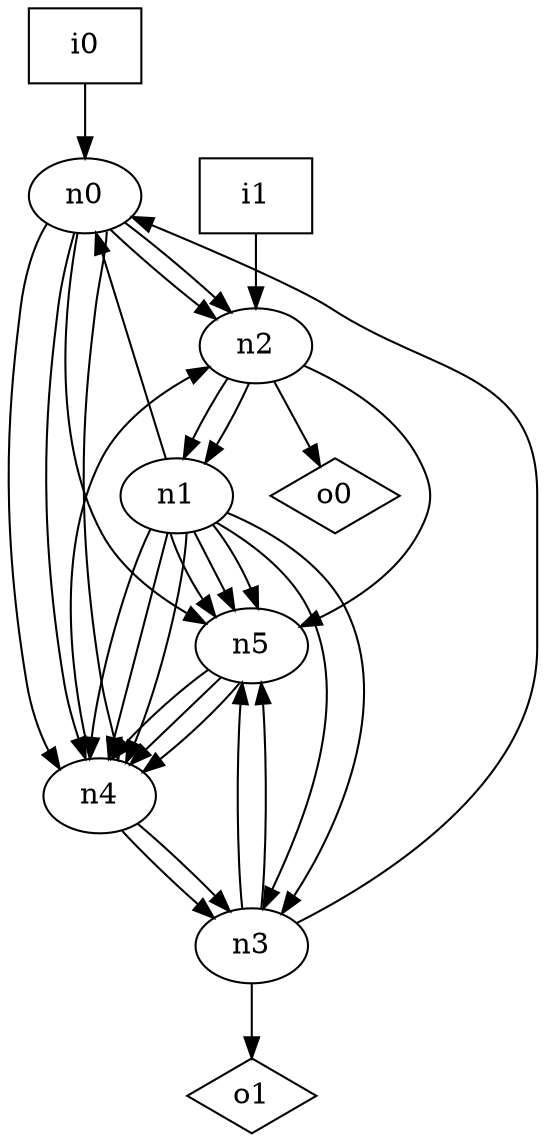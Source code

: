 digraph G {
n0 [label="n0"];
n1 [label="n1"];
n2 [label="n2"];
n3 [label="n3"];
n4 [label="n4"];
n5 [label="n5"];
n6 [label="i0",shape="box"];
n7 [label="i1",shape="box"];
n8 [label="o0",shape="diamond"];
n9 [label="o1",shape="diamond"];
n0 -> n2
n0 -> n2
n0 -> n4
n0 -> n4
n0 -> n4
n0 -> n5
n1 -> n0
n1 -> n3
n1 -> n3
n1 -> n4
n1 -> n4
n1 -> n4
n1 -> n5
n1 -> n5
n1 -> n5
n2 -> n1
n2 -> n1
n2 -> n5
n2 -> n8
n3 -> n0
n3 -> n5
n3 -> n5
n3 -> n9
n4 -> n2
n4 -> n3
n4 -> n3
n5 -> n4
n5 -> n4
n5 -> n4
n6 -> n0
n7 -> n2
}
